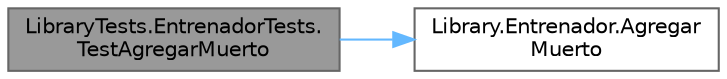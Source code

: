 digraph "LibraryTests.EntrenadorTests.TestAgregarMuerto"
{
 // INTERACTIVE_SVG=YES
 // LATEX_PDF_SIZE
  bgcolor="transparent";
  edge [fontname=Helvetica,fontsize=10,labelfontname=Helvetica,labelfontsize=10];
  node [fontname=Helvetica,fontsize=10,shape=box,height=0.2,width=0.4];
  rankdir="LR";
  Node1 [id="Node000001",label="LibraryTests.EntrenadorTests.\lTestAgregarMuerto",height=0.2,width=0.4,color="gray40", fillcolor="grey60", style="filled", fontcolor="black",tooltip="Este test comprueba que se agregue correctamente un muerto al catálogo."];
  Node1 -> Node2 [id="edge1_Node000001_Node000002",color="steelblue1",style="solid",tooltip=" "];
  Node2 [id="Node000002",label="Library.Entrenador.Agregar\lMuerto",height=0.2,width=0.4,color="grey40", fillcolor="white", style="filled",URL="$classLibrary_1_1Entrenador.html#a7ecff07e5f659054981f31e8bb19d1ef",tooltip="Agrega a un Pokémon al catálogo de muertos."];
}
